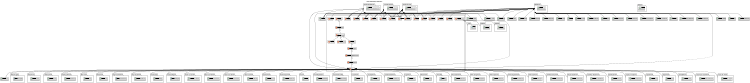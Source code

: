 @startuml Dependency

title Class relationship "Abiturient"

scale 750 width

package "<i>RAD Studio components</i>" <<node>> {

    class "<b>Buttons</b>"              << (C, Coral) >>
    class "<b>Classes</b>"              << (C, Coral) >>
    class "<b>comobj</b>"               << (C, Coral) >>
    class "<b>Controls</b>"             << (C, Coral) >>
    class "<b>Data</b>"                 << (C, Coral) >>
    class "<b>DBCtrls</b>"              << (C, Coral) >>
    class "<b>DBGrids</b>"              << (C, Coral) >>
    class "<b>ExtCtrls</b>"             << (C, Coral) >>
    class "<b>Forms</b>"                << (C, Coral) >>
    class "<b>Grids</b>"                << (C, Coral) >>
    class "<b>Mask</b>"                 << (C, Coral) >>
    class "<b>Menus</b>"                << (C, Coral) >>
    class "<b>StdCtrls</b>"             << (C, Coral) >>
    class "<b>TApplication</b>"         << (C, Coral) >>
    class "<b>TComponent</b>"           << (C, Coral) >>
    class "<b>TControl</b>"             << (C, Coral) >>
    class "<b>TCustomForm</b>"          << (C, Coral) >>
    class "<b>TDataModule</b>"          << (C, Coral) >>
    class "<b>TForm</b>"                << (C, Coral) >>
    class "<b>TObject</b>"              << (C, Coral) >>
    class "<b>TPersistent</b>"          << (C, Coral) >>
    class "<b>TScreen</b>"              << (C, Coral) >>
    class "<b>TScrollingWinControl</b>" << (C, Coral) >>
    class "<b>TWinControl</b>"          << (C, Coral) >>
    class "<b>vcl</b>"                  << (C, Coral) >>

    hide members

    "<b>TObject</b>"              <|-- "<b>TPersistent</b>"
    "<b>TPersistent</b>"          <|-- "<b>TComponent</b>"
    "<b>TComponent</b>"           <|-- "<b>TApplication</b>"
    "<b>TComponent</b>"           <|-- "<b>TScreen</b>"
    "<b>TComponent</b>"           <|-- "<b>TControl</b>"
    "<b>TControl</b>"             <|-- "<b>TWinControl</b>"
    "<b>TWinControl</b>"          <|-- "<b>TScrollingWinControl</b>"
    "<b>TScrollingWinControl</b>" <|-- "<b>TCustomForm</b>"
    "<b>TCustomForm</b>"          <|-- "<b>TForm</b>"
}

package DMUnit                  <<Folder>>
{
    class DMUnit 
    hide  members
}
package TAbiturLogDlg           <<Folder>>
{
    abstract TAbiturLogDlg
    hide     members
}
package TAbiturForm             <<Folder>>
{
    class TAbiturForm
    hide  members
}
package TAddressForm            <<Folder>>
{
    class TAddressForm
    hide  members
}
package TAddressLifeForm        <<Folder>>
{
    class TAddressLifeForm
    hide  members
}
package TBall_Form              <<Folder>>
{
    class TBall_Form
    hide  members
}
package TBlockForm              <<Folder>>
{
    class TBlockForm
    hide  members
}
package TDlg_ProtokolForm       <<Folder>>
{
    abstract TDlg_ProtokolForm
    hide     members
}
package TDM                     <<Folder>>
{
    abstract TDM
    hide     members
}
package TDMStat                 <<Folder>>
{
    class TDMStat
    hide  members
}
package TDMVed                  <<Folder>>
{
    class TDMVed
    hide  members
}
package TDop_ResultForm         <<Folder>>
{
    class TDop_ResultForm
    hide  members
}
package TDualListDlg            <<Folder>>
{
    class TDualListDlg
    hide  members
}
package TDualListDlgDoc         <<Folder>>
{
    abstract TDualListDlgDoc
    hide     members
}
package TExam_List_2Form        <<Folder>>
{
    class TExam_List_2Form
    hide  members
}
package TExam_List_AllForm      <<Folder>>
{
    class TExam_List_AllForm
    hide  members
}
package TExam_List_obForm       <<Folder>>
{
    class TExam_List_obForm
    hide  members
}
package TExam_ListForm          <<Folder>>
{
    class TExam_ListForm
    hide  members
}
package TExamenForm             <<Folder>>
{
    class TExamenForm
    hide  members
}
package TExamenSpecForm         <<Folder>>
{
    class TExamenSpecForm
    hide  members
}
package TForm1                  <<Folder>>
{
    class TForm1
    hide  members
}
package TFormRepSelExerc        <<Folder>>
{
    class TFormRepSelExerc
    hide  members
}
package TGroup_FacForm          <<Folder>>
{
    class TGroup_FacForm 
    hide  members
}
package TLetterDualListDlg      <<Folder>>
{
    abstract TLetterDualListDlg
    hide     members
}
package TLetterForm             <<Folder>>
{
    class TLetterForm
    hide  members
}
package TListDlgForm            <<Folder>>
{
    class TListDlgForm
    hide  members
}
package TListDocIndexForm       <<Folder>>
{
    class TListDocIndexForm
    hide  members
}
package TLoginPass              <<Folder>>
{
    class TLoginPass
    hide  members
}
package TMainForm               <<Folder>>
{
    class TMainForm
    hide  members
}
package TNoticeForm             <<Folder>>
{
    class TNoticeForm
    hide  members
}
package TNoticeForm             <<Folder>>
{
    class TNoticeForm
    hide  members
}
package TPassDlg                <<Folder>>
{
    abstract TPassDlg
    hide     members
}
package TPersonalDocFrm         <<Folder>>
{
    class TPersonalDocFrm
    hide  members
}
package TPrint_GroupForm        <<Folder>>
{
    class TPrint_GroupForm
    hide  members
}
package TPrint_OpisForm         <<Folder>>
{
    class TPrint_OpisForm
    hide  members
}
package TPrint_RaspiskaForm     <<Folder>>
{
    class TPrint_RaspiskaForm
    hide  members
}
package TPriv_EnterForm         <<Folder>>
{
    class TPriv_EnterForm
    hide  members
}
package TPrnPersonDocForm       <<Folder>>
{
    class TPrnPersonDocForm
    hide  members
}
package TResult_ExamForm        <<Folder>>
{
    class TResult_ExamForm
    hide  members
}
package TSertificat_ResultForm  <<Folder>>
{
    class TSertificat_ResultForm
    hide  members
}
package TSertificatForm         <<Folder>>
{
    class TSertificatForm
    hide  members
}
package TSpisoc_GroupForm       <<Folder>>
{
    class TSpisoc_GroupForm
    hide  members
}
package TSplashForm             <<Folder>>
{
    class TSplashForm
    hide  members
}
package TSpravForm              <<Folder>>
{
    class TSpravForm
    hide  members
}
package TSredBalForm            <<Folder>>
{
    class TSredBalForm
    hide  members
}
package TStat_Result_examForm   <<Folder>>
{
    class TStat_Result_examForm
    hide  members
}
package TUndo_Ab_1Form          <<Folder>>
{
    class TUndo_Ab_1Form
    hide  members
}
package TUndo_Ab_Form           <<Folder>>
{
    class TUndo_Ab_Form
    hide  members
}
package TUndo_SpravkaForm       <<Folder>>
{
    class TUndo_SpravkaForm
    hide  members
}
' package APPLICATION <<node>> {

' }

' INHERITANCE
TAbiturLogDlg          -up-|> "<b>TForm</b>"
TAbiturForm            -up-|> "<b>TForm</b>"
TAddressForm           -up-|> "<b>TForm</b>"
TAddressLifeForm       -up-|> "<b>TForm</b>"
TApellForm             -up-|> "<b>TForm</b>"
TBall_Form             -up-|> "<b>TForm</b>"
TBlockForm             -up-|> "<b>TForm</b>"
TDlg_ProtokolForm      -up-|> "<b>TForm</b>"
TDM                    -up-|> "<b>TDataModule</b>"
TDMStat                -up-|> "<b>TDataModule</b>"
TDMVed                 -up-|> "<b>TDataModule</b>"
TDop_ResultForm        -up-|> "<b>TForm</b>"
TDualListDlg           -up-|> "<b>TForm</b>"
TDualListDlgDoc        -up-|> "<b>TForm</b>"
TExam_List_2Form       -up-|> "<b>TForm</b>"
TExam_List_AllForm     -up-|> "<b>TForm</b>"
TExam_List_obForm      -up-|> "<b>TForm</b>"
TExam_ListForm         -up-|> "<b>TForm</b>"
TExamenForm            -up-|> "<b>TForm</b>"
TExamenSpecForm        -up-|> "<b>TForm</b>"
TForm1                 -up-|> "<b>TForm</b>"
TFormRepSelExerc       -up-|> "<b>TForm</b>"
TGroup_FacForm         -up-|> "<b>TForm</b>"
TLetterDualListDlg     -up-|> "<b>TForm</b>"
TLetterForm            -up-|> "<b>TForm</b>"
TListDlgForm           -up-|> "<b>TForm</b>"
TListDocIndexForm      -up-|> "<b>TForm</b>"
TLoginPass             -up-|> "<b>TForm</b>"
TMainForm              -up-|> "<b>TForm</b>"
TNoticeForm            -up-|> "<b>TForm</b>"
TPassDlg               -up-|> "<b>TForm</b>"
TPersonalDocFrm        -up-|> "<b>TForm</b>"
TPrint_GroupForm       -up-|> "<b>TForm</b>"
TPrint_OpisForm        -up-|> "<b>TForm</b>"
TPrint_RaspiskaForm    -up-|> "<b>TForm</b>"
TPriv_EnterForm        -up-|> "<b>TForm</b>"
TPrnPersonDocForm      -up-|> "<b>TForm</b>"
TResult_ExamForm       -up-|> "<b>TForm</b>"
TSertificat_ResultForm -up-|> "<b>TForm</b>"
TSertificatForm        -up-|> "<b>TForm</b>"
TSpisoc_GroupForm      -up-|> "<b>TForm</b>"
TSplashForm            -up-|> "<b>TForm</b>"
TSpravForm             -up-|> "<b>TForm</b>"
TSredBalForm           -up-|> "<b>TForm</b>"
TStat_Result_examForm  -up-|> "<b>TForm</b>"
TUndo_Ab_Form          -up-|> "<b>TForm</b>"
TUndo_Ab_1Form         -up-|> "<b>TForm</b>"
TUndo_SpravkaForm      -up-|> "<b>TForm</b>"


' DEPENDENCY
TGroup_FacForm <-- "<b>Buttons</b>"
TGroup_FacForm <-- "<b>Classes</b>"
TGroup_FacForm <-- "<b>Controls</b>"
TGroup_FacForm <-- "<b>Data</b>"
TGroup_FacForm <-- "<b>DBCtrls</b>"
TGroup_FacForm <-- "<b>DBGrids</b>"
TGroup_FacForm <-- "<b>ExtCtrls</b>"
TGroup_FacForm <-- "<b>Forms</b>"
TGroup_FacForm <-- "<b>Grids</b>"
TGroup_FacForm <-- "<b>Mask</b>"
TGroup_FacForm <-- "<b>StdCtrls</b>"
TGroup_FacForm <-- "<b>vcl</b>"

TMainForm <-- "<b>Buttons</b>"
TMainForm <-- "<b>Classes</b>"
TMainForm <-- "<b>comobj</b>"
TMainForm <-- "<b>Controls</b>"
TMainForm <-- "<b>Data</b>"
TMainForm <-- "<b>DBCtrls</b>"
TMainForm <-- "<b>DBGrids</b>"
TMainForm <-- "<b>ExtCtrls</b>"
TMainForm <-- "<b>Forms</b>"
TMainForm <-- "<b>Grids</b>"
TMainForm <-- "<b>Menus</b>"
TMainForm <-- "<b>StdCtrls</b>"
TMainForm <-- "<b>vcl</b>"

TUndo_Ab_Form <-- "<b>Buttons</b>"
TUndo_Ab_Form <-- "<b>Classes</b>"
TUndo_Ab_Form <-- "<b>Controls</b>"
TUndo_Ab_Form <-- "<b>Data</b>"
TUndo_Ab_Form <-- "<b>DBGrids</b>"
TUndo_Ab_Form <-- "<b>ExtCtrls</b>"
TUndo_Ab_Form <-- "<b>Forms</b>"
TUndo_Ab_Form <-- "<b>Grids</b>"
TUndo_Ab_Form <-- "<b>StdCtrls</b>"
TUndo_Ab_Form  <-- "<b>vcl</b>"

TUndo_SpravkaForm <-- "<b>Buttons</b>"
TUndo_SpravkaForm <-- "<b>Classes</b>"
TUndo_SpravkaForm <-- "<b>Controls</b>"
TUndo_SpravkaForm <-- "<b>DBGrids</b>"
TUndo_SpravkaForm <-- "<b>ExtCtrls</b>"
TUndo_SpravkaForm <-- "<b>Forms</b>"
TUndo_SpravkaForm <-- "<b>Grids</b>"
TUndo_SpravkaForm <-- "<b>StdCtrls</b>"
TUndo_SpravkaForm <-- "<b>vcl</b>"

' APP DEPENDENCY
TGroup_FacForm <-- "<b>DMUnit</b>"

TMainForm <-- "<b>TAbiturLogDlg</b>"
TMainForm <-- "<b>AbiturUnit</b>"
TMainForm <-- "<b>ApellUnit</b>"
TMainForm <-- "<b>Dlg_ProtokolUnit</b>"
TMainForm <-- "<b>DMStatUnit</b>"
TMainForm <-- "<b>DMUnit</b>"
TMainForm <-- "<b>DMVedUnit</b>"
TMainForm <-- "<b>Dop_ResultUnit</b>"
TMainForm <-- "<b>ExamenSpecUnit</b>"
TMainForm <-- "<b>ExamenUnit</b>"
TMainForm <-- "<b>Func</b>"
TMainForm <-- "<b>Group_FacUnit</b>"
TMainForm <-- "<b>LETTERDUALLIST</b>"
TMainForm <-- "<b>PassDlgUnit</b>"
TMainForm <-- "<b>PersonalDocUnit</b>"
TMainForm <-- "<b>Resuilt_ExamUnit</b>"
TMainForm <-- "<b>Sertificat_ResultUnit</b>"
TMainForm <-- "<b>Spisoc_GroupUnit</b>"
TMainForm <-- "<b>SpravUnit</b>"
TMainForm <-- "<b>Stat_Result_examUnit</b>"
TMainForm <-- "<b>Undo_SpravkaUnit</b>"


TUndo_Ab_Form  <-- "<b>AbiturUnit</b>"
TUndo_Ab_Form  <-- "<b>DMUnit</b>"
TUndo_Ab_Form  <-- "<b>Undo_Ab_1Unit</b>"
TUndo_Ab_Form  <-- "<b>Undo_Ab_Unit</b>"

TUndo_SpravkaForm <-- "<b>DMUnit</b>"

' left to right direction

@enduml